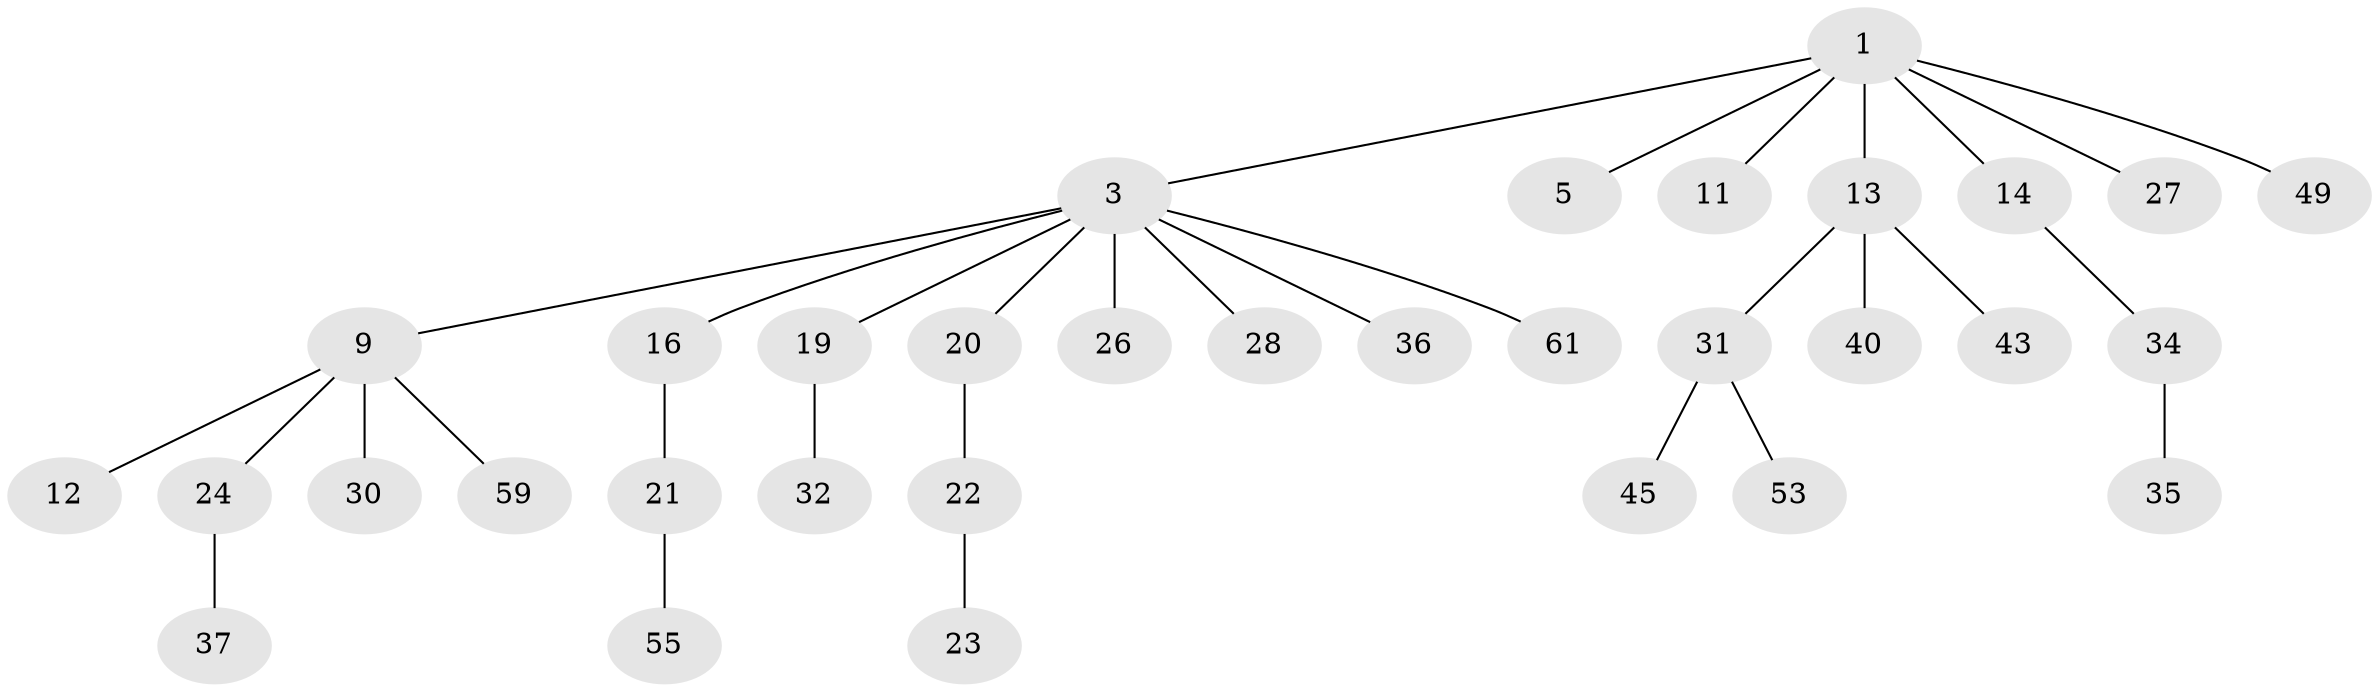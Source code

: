 // original degree distribution, {2: 0.24242424242424243, 3: 0.19696969696969696, 7: 0.015151515151515152, 5: 0.030303030303030304, 4: 0.015151515151515152, 1: 0.48484848484848486, 6: 0.015151515151515152}
// Generated by graph-tools (version 1.1) at 2025/19/03/04/25 18:19:20]
// undirected, 33 vertices, 32 edges
graph export_dot {
graph [start="1"]
  node [color=gray90,style=filled];
  1 [super="+2"];
  3 [super="+6+33"];
  5 [super="+64"];
  9 [super="+10"];
  11;
  12 [super="+38"];
  13 [super="+17"];
  14;
  16 [super="+25"];
  19;
  20;
  21;
  22 [super="+44+39+54+41"];
  23;
  24;
  26;
  27;
  28 [super="+60+29"];
  30;
  31;
  32 [super="+62+52"];
  34;
  35 [super="+50"];
  36;
  37 [super="+46+51"];
  40;
  43;
  45;
  49;
  53;
  55;
  59;
  61;
  1 -- 3;
  1 -- 49;
  1 -- 5;
  1 -- 27;
  1 -- 11;
  1 -- 13;
  1 -- 14;
  3 -- 36;
  3 -- 9;
  3 -- 16;
  3 -- 19;
  3 -- 20;
  3 -- 26;
  3 -- 28;
  3 -- 61;
  9 -- 30;
  9 -- 24;
  9 -- 59;
  9 -- 12;
  13 -- 31;
  13 -- 40;
  13 -- 43;
  14 -- 34;
  16 -- 21;
  19 -- 32;
  20 -- 22;
  21 -- 55;
  22 -- 23;
  24 -- 37;
  31 -- 45;
  31 -- 53;
  34 -- 35;
}
